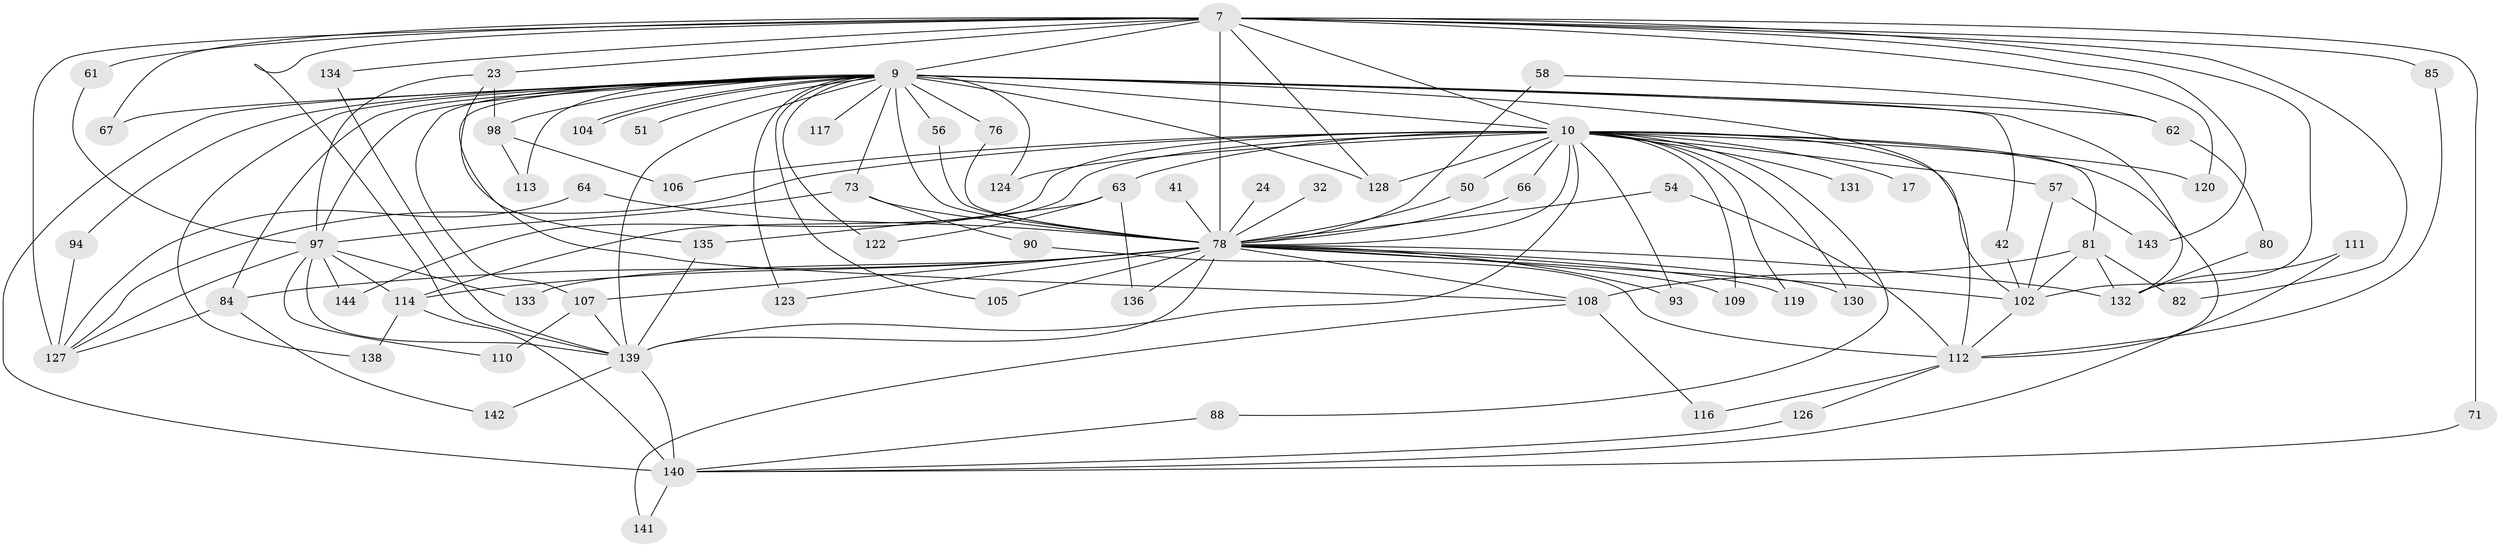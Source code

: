 // original degree distribution, {23: 0.013888888888888888, 15: 0.006944444444444444, 19: 0.006944444444444444, 17: 0.006944444444444444, 28: 0.006944444444444444, 27: 0.006944444444444444, 16: 0.006944444444444444, 38: 0.006944444444444444, 30: 0.006944444444444444, 7: 0.020833333333333332, 4: 0.09722222222222222, 9: 0.006944444444444444, 5: 0.04861111111111111, 3: 0.22916666666666666, 2: 0.5069444444444444, 6: 0.013888888888888888, 12: 0.006944444444444444}
// Generated by graph-tools (version 1.1) at 2025/45/03/09/25 04:45:10]
// undirected, 72 vertices, 147 edges
graph export_dot {
graph [start="1"]
  node [color=gray90,style=filled];
  7 [super="+1"];
  9 [super="+5"];
  10 [super="+6"];
  17;
  23;
  24;
  32;
  41;
  42;
  50;
  51;
  54;
  56;
  57 [super="+33"];
  58;
  61;
  62 [super="+38"];
  63;
  64;
  66;
  67;
  71;
  73 [super="+72"];
  76 [super="+43"];
  78 [super="+36+75"];
  80;
  81 [super="+70"];
  82;
  84 [super="+49"];
  85;
  88;
  90;
  93 [super="+68"];
  94;
  97 [super="+79+95"];
  98 [super="+27"];
  102 [super="+101+12+99+65"];
  104;
  105;
  106;
  107 [super="+40"];
  108 [super="+14"];
  109;
  110;
  111;
  112 [super="+48+100"];
  113 [super="+103"];
  114 [super="+45+91"];
  116;
  117;
  119;
  120;
  122;
  123;
  124 [super="+60"];
  126;
  127 [super="+121+125"];
  128 [super="+87"];
  130 [super="+22+19"];
  131;
  132 [super="+115"];
  133;
  134;
  135 [super="+77"];
  136;
  138;
  139 [super="+21+31+118+137+129"];
  140 [super="+29+46"];
  141;
  142;
  143;
  144;
  7 -- 9 [weight=4];
  7 -- 10 [weight=4];
  7 -- 23 [weight=2];
  7 -- 82;
  7 -- 85;
  7 -- 120;
  7 -- 134;
  7 -- 143;
  7 -- 67;
  7 -- 71;
  7 -- 78 [weight=9];
  7 -- 61;
  7 -- 127 [weight=6];
  7 -- 139 [weight=4];
  7 -- 128;
  7 -- 102 [weight=5];
  9 -- 10 [weight=4];
  9 -- 42;
  9 -- 51 [weight=2];
  9 -- 56;
  9 -- 62 [weight=2];
  9 -- 67;
  9 -- 94;
  9 -- 104;
  9 -- 104;
  9 -- 105;
  9 -- 107;
  9 -- 108 [weight=2];
  9 -- 113 [weight=2];
  9 -- 117 [weight=2];
  9 -- 123;
  9 -- 138;
  9 -- 140 [weight=3];
  9 -- 76 [weight=2];
  9 -- 84;
  9 -- 122;
  9 -- 124 [weight=2];
  9 -- 132 [weight=2];
  9 -- 98;
  9 -- 139 [weight=5];
  9 -- 78 [weight=10];
  9 -- 97 [weight=2];
  9 -- 112 [weight=2];
  9 -- 128;
  9 -- 73;
  10 -- 17 [weight=2];
  10 -- 50;
  10 -- 57 [weight=2];
  10 -- 63 [weight=2];
  10 -- 81;
  10 -- 88;
  10 -- 93 [weight=3];
  10 -- 120;
  10 -- 128;
  10 -- 131 [weight=2];
  10 -- 130 [weight=3];
  10 -- 66;
  10 -- 144;
  10 -- 106;
  10 -- 109;
  10 -- 119;
  10 -- 124;
  10 -- 139 [weight=7];
  10 -- 78 [weight=9];
  10 -- 127 [weight=2];
  10 -- 112;
  10 -- 114;
  10 -- 102 [weight=2];
  23 -- 98;
  23 -- 97;
  23 -- 135;
  24 -- 78 [weight=2];
  32 -- 78 [weight=2];
  41 -- 78 [weight=2];
  42 -- 102;
  50 -- 78;
  54 -- 78;
  54 -- 112;
  56 -- 78;
  57 -- 143;
  57 -- 102;
  58 -- 62;
  58 -- 78;
  61 -- 97;
  62 -- 80;
  63 -- 122;
  63 -- 135;
  63 -- 136;
  64 -- 78;
  64 -- 127;
  66 -- 78;
  71 -- 140;
  73 -- 97;
  73 -- 90;
  73 -- 78;
  76 -- 78;
  78 -- 136;
  78 -- 130;
  78 -- 132 [weight=2];
  78 -- 133;
  78 -- 93;
  78 -- 105;
  78 -- 108;
  78 -- 109;
  78 -- 119;
  78 -- 123;
  78 -- 114;
  78 -- 84;
  78 -- 139;
  78 -- 102;
  78 -- 107;
  80 -- 132;
  81 -- 82;
  81 -- 132;
  81 -- 108;
  81 -- 102;
  84 -- 142;
  84 -- 127;
  85 -- 112;
  88 -- 140;
  90 -- 112;
  94 -- 127;
  97 -- 133;
  97 -- 144;
  97 -- 114;
  97 -- 127;
  97 -- 139 [weight=3];
  97 -- 110;
  98 -- 113;
  98 -- 106;
  102 -- 112 [weight=3];
  107 -- 139;
  107 -- 110;
  108 -- 116;
  108 -- 141;
  111 -- 140;
  111 -- 132;
  112 -- 126;
  112 -- 116;
  114 -- 140;
  114 -- 138;
  126 -- 140;
  134 -- 139;
  135 -- 139;
  139 -- 142;
  139 -- 140;
  140 -- 141;
}
